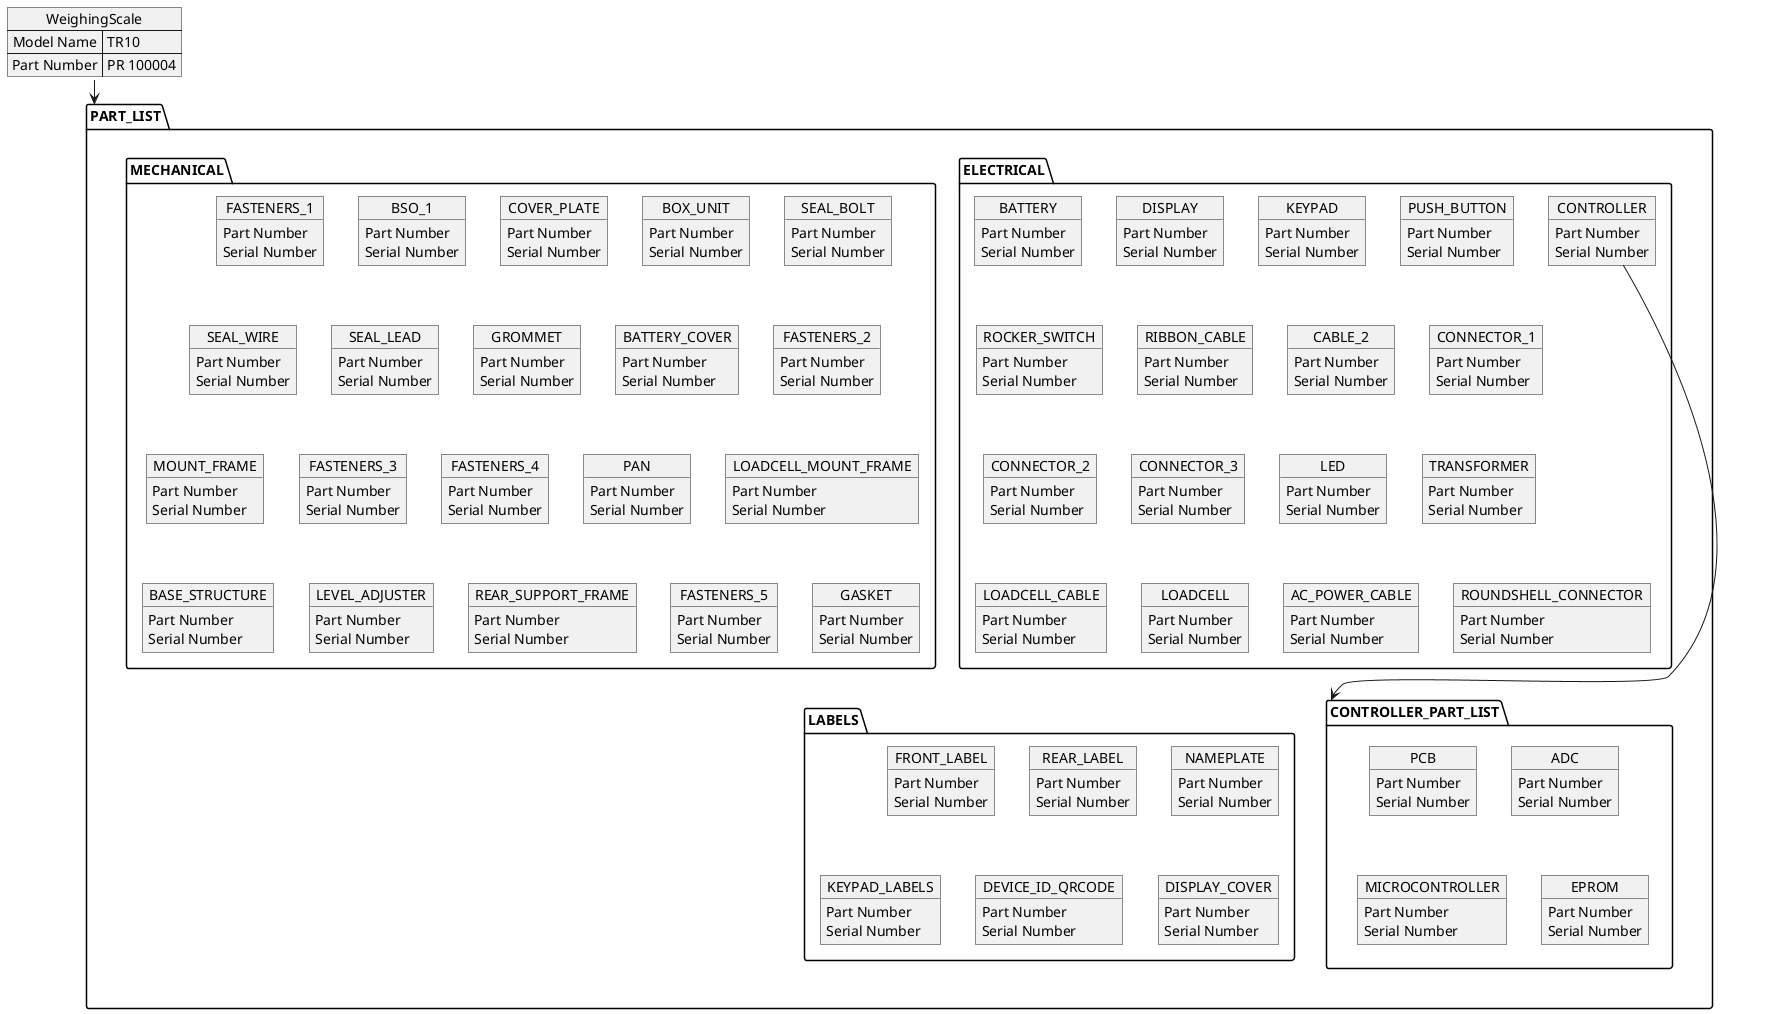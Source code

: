 @startuml

map WeighingScale {
 Model Name => TR10
 Part Number => PR 100004
}

package PART_LIST{

 package ELECTRICAL{
  object BATTERY{
     Part Number
     Serial Number
  }
  object DISPLAY{
     Part Number
     Serial Number
  }
  object KEYPAD{
     Part Number
     Serial Number
  }
  object PUSH_BUTTON{
     Part Number
     Serial Number
  }
  object ROCKER_SWITCH{
     Part Number
     Serial Number
  }
  object RIBBON_CABLE{
     Part Number
     Serial Number
  }
  object CABLE_2{
     Part Number
     Serial Number
  }
  object CONNECTOR_1{
     Part Number
     Serial Number
  }
  object CONNECTOR_2{
     Part Number
     Serial Number
  }
  object CONNECTOR_3{
     Part Number
     Serial Number
  }
  object LED{
     Part Number
     Serial Number
  }
  object TRANSFORMER{
     Part Number
     Serial Number
  }
  object LOADCELL_CABLE{
     Part Number
     Serial Number
  }
  object LOADCELL{
     Part Number
     Serial Number
  }
  object AC_POWER_CABLE{
     Part Number
     Serial Number
  }
  object ROUNDSHELL_CONNECTOR{
     Part Number
     Serial Number
  }
   object CONTROLLER{
      Part Number
      Serial Number
   }
 }

 package MECHANICAL{
  object FASTENERS_1{
     Part Number
     Serial Number
  }
  object BSO_1{
     Part Number
     Serial Number
  }
  object COVER_PLATE{
     Part Number
     Serial Number
  }
  object BOX_UNIT{
     Part Number
     Serial Number
  }
  object SEAL_BOLT{
     Part Number
     Serial Number
  }
  object SEAL_WIRE{
     Part Number
     Serial Number
  }
  object SEAL_LEAD{
     Part Number
     Serial Number
  }
  object GROMMET{
     Part Number
     Serial Number
  }
  object BATTERY_COVER{
     Part Number
     Serial Number
  }
  object FASTENERS_2{
     Part Number
     Serial Number
  }
  object MOUNT_FRAME{
     Part Number
     Serial Number
  }
  object FASTENERS_3{
     Part Number
     Serial Number
  }
  object FASTENERS_4{
     Part Number
     Serial Number
  }

  object PAN{
     Part Number
     Serial Number
  }
  object LOADCELL_MOUNT_FRAME{
     Part Number
     Serial Number
  }
  object BASE_STRUCTURE{
     Part Number
     Serial Number
  }
  object LEVEL_ADJUSTER{
     Part Number
     Serial Number
  }
  object REAR_SUPPORT_FRAME{
     Part Number
     Serial Number
  }
  object FASTENERS_5{
     Part Number
     Serial Number
  }


  object GASKET{
     Part Number
     Serial Number
  }


 }

  package LABELS{
    object FRONT_LABEL{
       Part Number
       Serial Number
    }
    object REAR_LABEL{
       Part Number
       Serial Number
    }
    object NAMEPLATE{
       Part Number
       Serial Number
    }
    object KEYPAD_LABELS{
       Part Number
       Serial Number
    }
    object DEVICE_ID_QRCODE{
       Part Number
       Serial Number
    }
    object DISPLAY_COVER{
       Part Number
       Serial Number
    }

  }

 package CONTROLLER_PART_LIST{
  object PCB{
     Part Number
     Serial Number
  }
  object ADC{
     Part Number
     Serial Number
  }
  object MICROCONTROLLER{
     Part Number
     Serial Number
  }
  object EPROM{
     Part Number
     Serial Number
  }
 }
}


WeighingScale --> PART_LIST
CONTROLLER -> CONTROLLER_PART_LIST


@enduml

